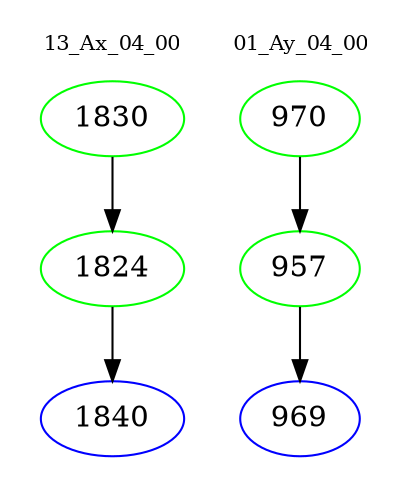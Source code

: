 digraph{
subgraph cluster_0 {
color = white
label = "13_Ax_04_00";
fontsize=10;
T0_1830 [label="1830", color="green"]
T0_1830 -> T0_1824 [color="black"]
T0_1824 [label="1824", color="green"]
T0_1824 -> T0_1840 [color="black"]
T0_1840 [label="1840", color="blue"]
}
subgraph cluster_1 {
color = white
label = "01_Ay_04_00";
fontsize=10;
T1_970 [label="970", color="green"]
T1_970 -> T1_957 [color="black"]
T1_957 [label="957", color="green"]
T1_957 -> T1_969 [color="black"]
T1_969 [label="969", color="blue"]
}
}
